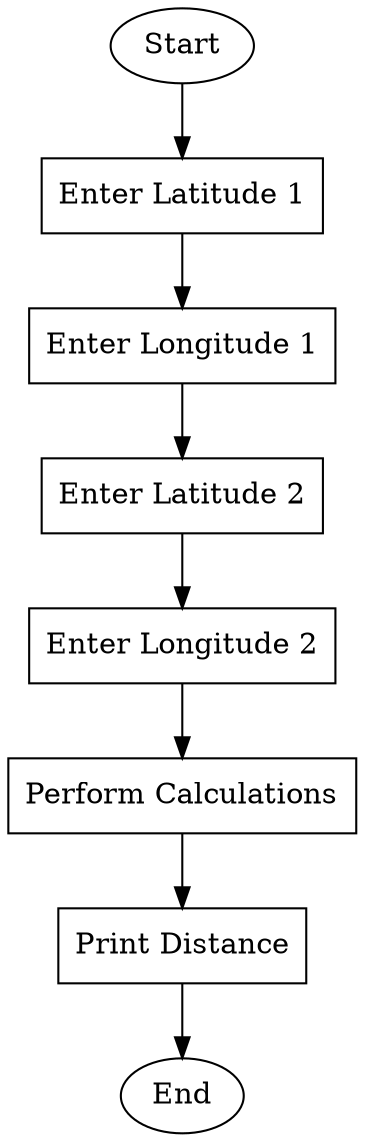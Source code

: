 digraph haversine {
    // Nodes
    start [shape=ellipse, label="Start"];
    input1 [shape=box, label="Enter Latitude 1"];
    input2 [shape=box, label="Enter Longitude 1"];
    input3 [shape=box, label="Enter Latitude 2"];
    input4 [shape=box, label="Enter Longitude 2"];
    calculations [shape=box, label="Perform Calculations"];
    output [shape=box, label="Print Distance"];
    end [shape=ellipse, label="End"];

    // Edges
    start -> input1;
    input1 -> input2;
    input2 -> input3;
    input3 -> input4;
    input4 -> calculations;
    calculations -> output;
    output -> end;
}
